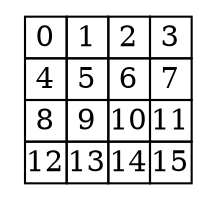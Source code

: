digraph G
{
node [shape=plaintext]
a[label=<<TABLE BORDER="0" CELLBORDER="1" CELLSPACING="0">
<TR>
<TD width="20" height="20" fixedsize="true">0</TD>
<TD width="20" height="20" fixedsize="true">1</TD>
<TD width="20" height="20" fixedsize="true">2</TD>
<TD width="20" height="20" fixedsize="true">3</TD>
</TR>
<TR>
<TD width="20" height="20" fixedsize="true">4</TD>
<TD width="20" height="20" fixedsize="true">5</TD>
<TD width="20" height="20" fixedsize="true">6</TD>
<TD width="20" height="20" fixedsize="true">7</TD>
</TR>
<TR>
<TD width="20" height="20" fixedsize="true">8</TD>
<TD width="20" height="20" fixedsize="true">9</TD>
<TD width="20" height="20" fixedsize="true">10</TD>
<TD width="20" height="20" fixedsize="true">11</TD>
</TR>
<TR>
<TD width="20" height="20" fixedsize="true">12</TD>
<TD width="20" height="20" fixedsize="true">13</TD>
<TD width="20" height="20" fixedsize="true">14</TD>
<TD width="20" height="20" fixedsize="true">15</TD>
</TR>
 </TABLE>>];
}
